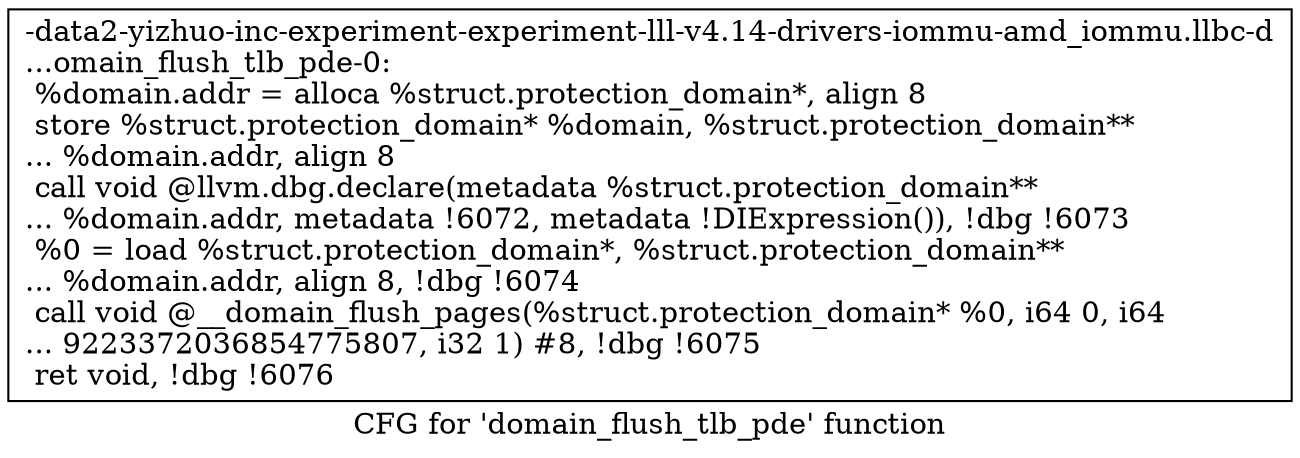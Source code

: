 digraph "CFG for 'domain_flush_tlb_pde' function" {
	label="CFG for 'domain_flush_tlb_pde' function";

	Node0x561b947f56d0 [shape=record,label="{-data2-yizhuo-inc-experiment-experiment-lll-v4.14-drivers-iommu-amd_iommu.llbc-d\l...omain_flush_tlb_pde-0:\l  %domain.addr = alloca %struct.protection_domain*, align 8\l  store %struct.protection_domain* %domain, %struct.protection_domain**\l... %domain.addr, align 8\l  call void @llvm.dbg.declare(metadata %struct.protection_domain**\l... %domain.addr, metadata !6072, metadata !DIExpression()), !dbg !6073\l  %0 = load %struct.protection_domain*, %struct.protection_domain**\l... %domain.addr, align 8, !dbg !6074\l  call void @__domain_flush_pages(%struct.protection_domain* %0, i64 0, i64\l... 9223372036854775807, i32 1) #8, !dbg !6075\l  ret void, !dbg !6076\l}"];
}

